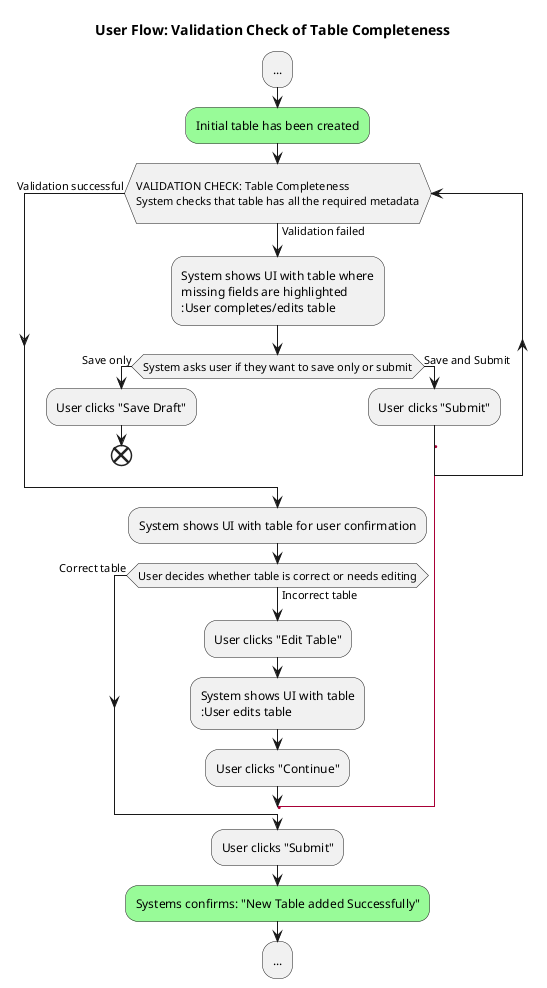 @startuml user-flow-validation-table-completeness

title User Flow: Validation Check of Table Completeness

:...;
#palegreen:Initial table has been created;
'copied from user-flow.puml start
'validation table completeness start
   while (\nVALIDATION CHECK: Table Completeness\nSystem checks that table has all the required metadata\n) is (Validation failed)
    :System shows UI with table where
    missing fields are highlighted
    :User completes/edits table;
    if (System asks user if they want to save only or submit) then (Save only)
      :User clicks "Save Draft";
      end
    else (Save and Submit)
      :User clicks "Submit";
      label l
    endif
  end while (Validation successful)
  :System shows UI with table for user confirmation;
  while (User decides whether table is correct or needs editing) is (Incorrect table)
    :User clicks "Edit Table";
    :System shows UI with table
    :User edits table;
    :User clicks "Continue";
    goto l
   end while (Correct table)
   :User clicks "Submit";
  #palegreen:Systems confirms: "New Table added Successfully";
'validation table completeness end
'copied from user-flow.puml end
:...;

@enduml
